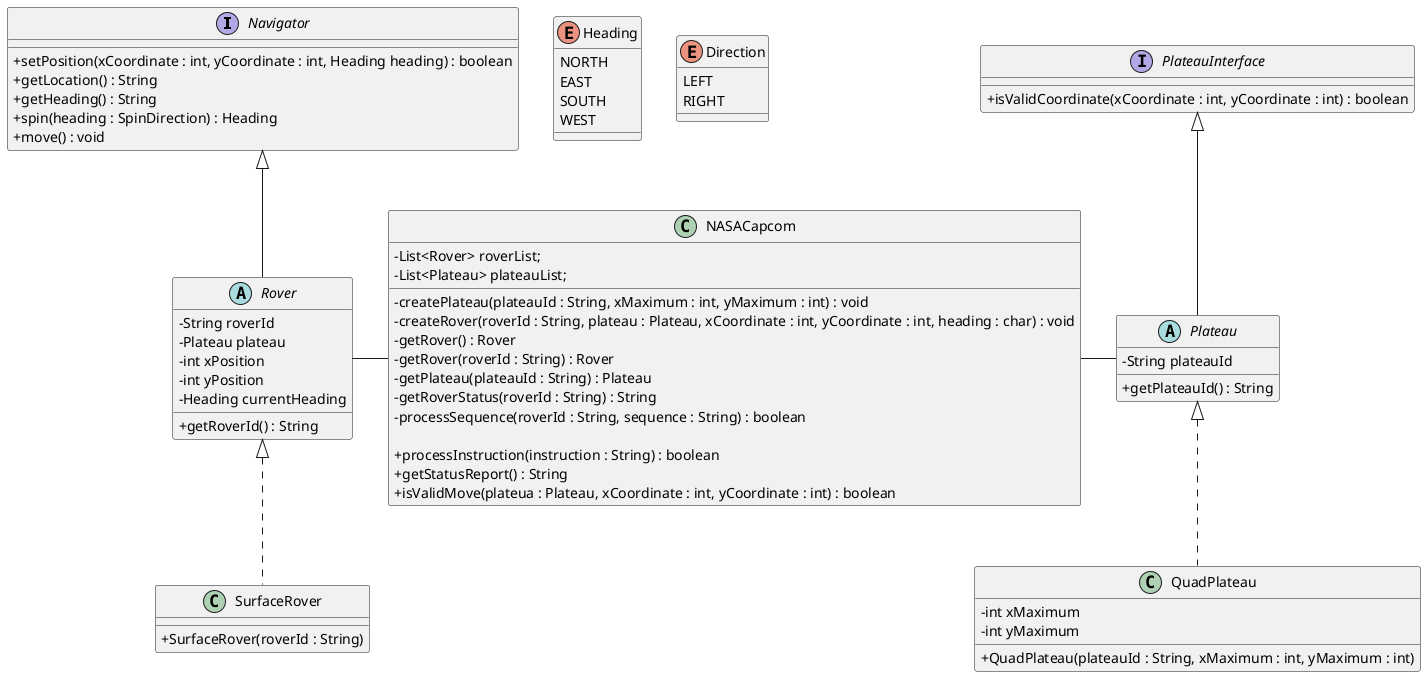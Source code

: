@startuml
skinparam classAttributeIconSize 0

interface Navigator {
    + setPosition(xCoordinate : int, yCoordinate : int, Heading heading) : boolean
    + getLocation() : String
    + getHeading() : String
    + spin(heading : SpinDirection) : Heading
    + move() : void
}

abstract class Rover extends Navigator  {
  - String roverId
  - Plateau plateau
  - int xPosition
  - int yPosition
  - Heading currentHeading

  + getRoverId() : String
}

class SurfaceRover implements Rover  {
    + SurfaceRover(roverId : String)
}

interface PlateauInterface  {
   + isValidCoordinate(xCoordinate : int, yCoordinate : int) : boolean
}

abstract class Plateau extends PlateauInterface {
  - String plateauId
  + getPlateauId() : String
}

class QuadPlateau implements Plateau {
  - int xMaximum
  - int yMaximum

   + QuadPlateau(plateauId : String, xMaximum : int, yMaximum : int)

}


enum Heading
{
NORTH
EAST
SOUTH
WEST
}

enum Direction
{
LEFT
RIGHT
}

class NASACapcom {
  - List<Rover> roverList;
  - List<Plateau> plateauList;

  - createPlateau(plateauId : String, xMaximum : int, yMaximum : int) : void
  - createRover(roverId : String, plateau : Plateau, xCoordinate : int, yCoordinate : int, heading : char) : void
  - getRover() : Rover
  - getRover(roverId : String) : Rover
  - getPlateau(plateauId : String) : Plateau
  - getRoverStatus(roverId : String) : String
  - processSequence(roverId : String, sequence : String) : boolean

  + processInstruction(instruction : String) : boolean
  + getStatusReport() : String
  + isValidMove(plateua : Plateau, xCoordinate : int, yCoordinate : int) : boolean
}

NASACapcom - Plateau
Rover - NASACapcom


Heading -[hidden] Navigator
Heading -[hidden] Direction
@enduml